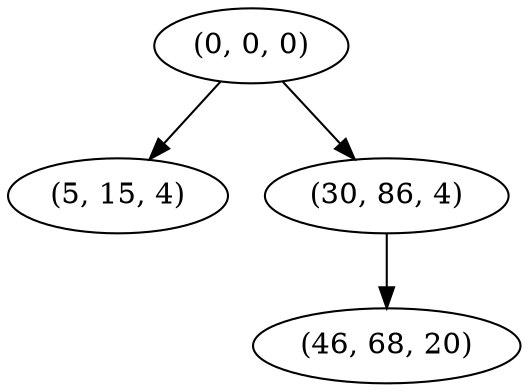 digraph tree {
    "(0, 0, 0)";
    "(5, 15, 4)";
    "(30, 86, 4)";
    "(46, 68, 20)";
    "(0, 0, 0)" -> "(5, 15, 4)";
    "(0, 0, 0)" -> "(30, 86, 4)";
    "(30, 86, 4)" -> "(46, 68, 20)";
}
